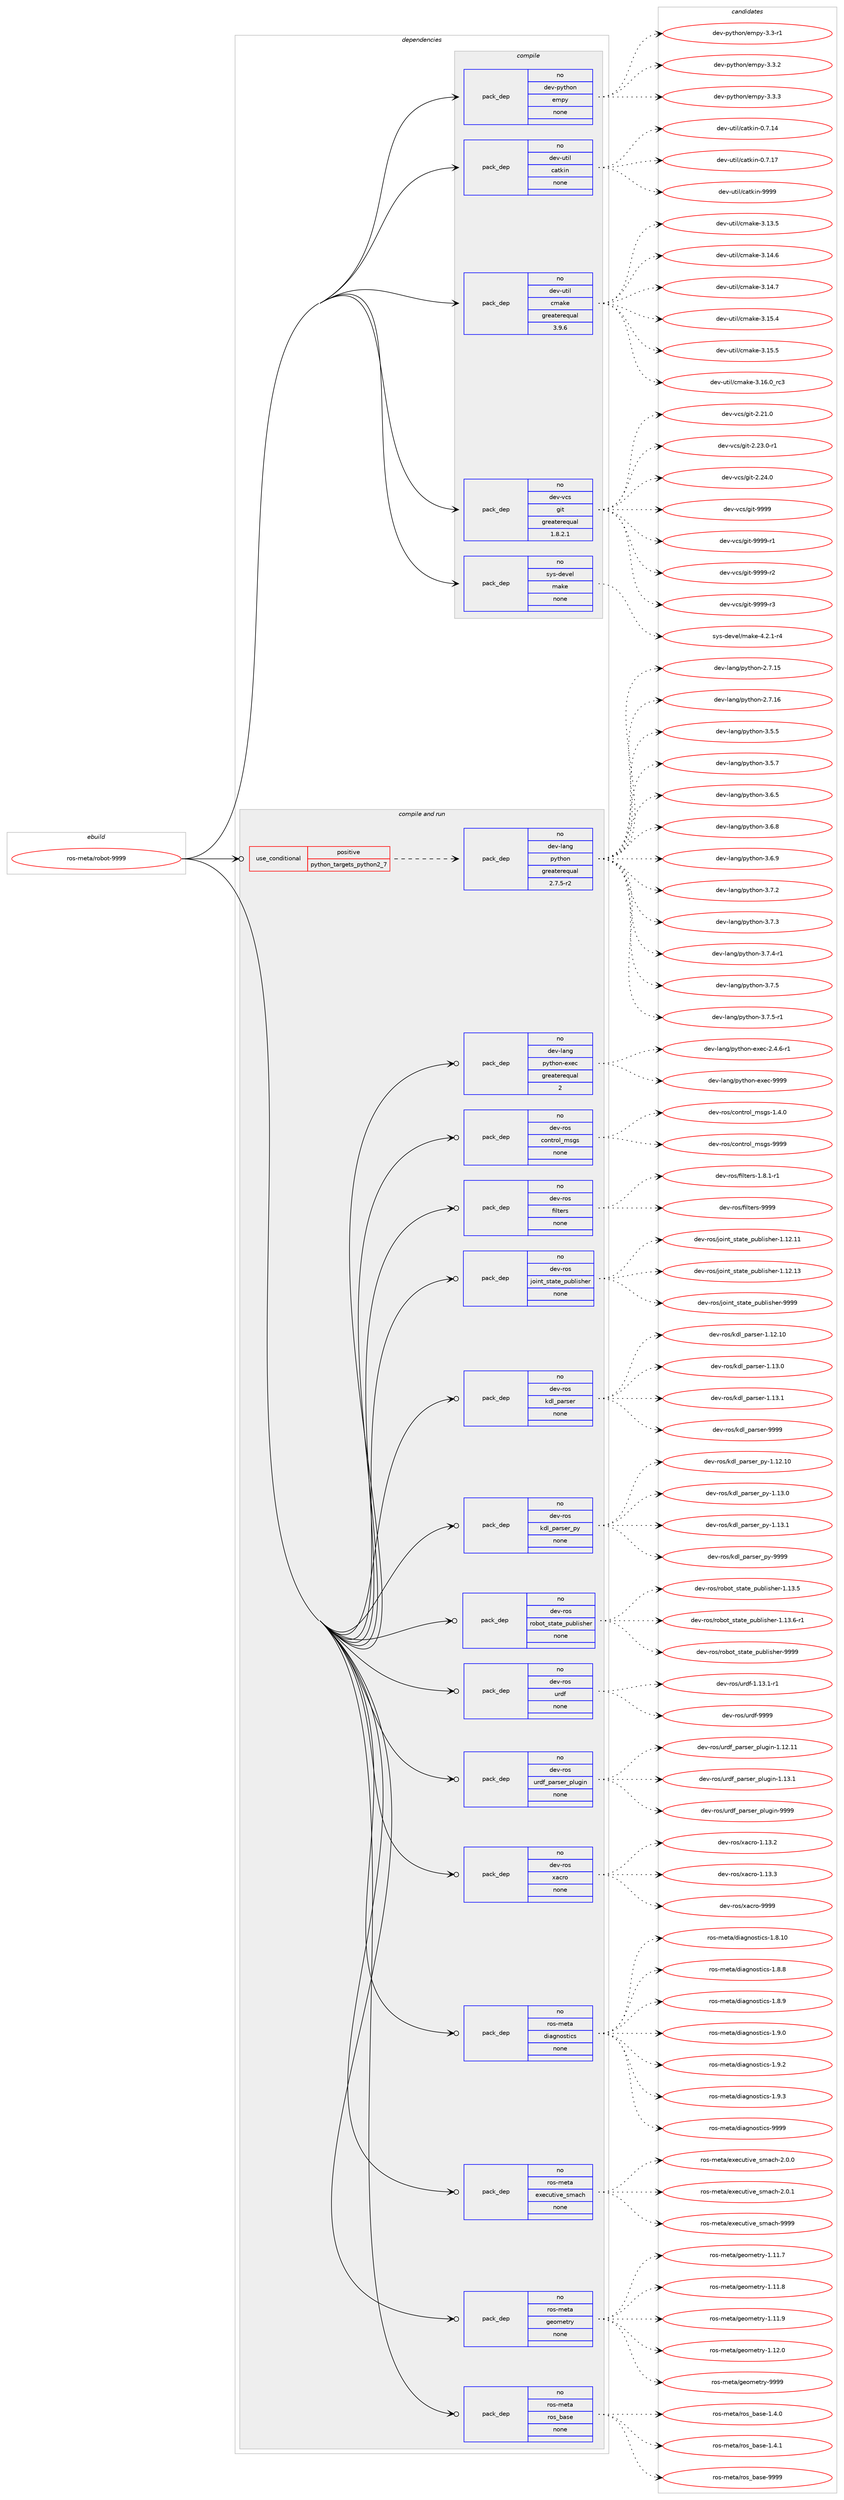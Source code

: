 digraph prolog {

# *************
# Graph options
# *************

newrank=true;
concentrate=true;
compound=true;
graph [rankdir=LR,fontname=Helvetica,fontsize=10,ranksep=1.5];#, ranksep=2.5, nodesep=0.2];
edge  [arrowhead=vee];
node  [fontname=Helvetica,fontsize=10];

# **********
# The ebuild
# **********

subgraph cluster_leftcol {
color=gray;
rank=same;
label=<<i>ebuild</i>>;
id [label="ros-meta/robot-9999", color=red, width=4, href="../ros-meta/robot-9999.svg"];
}

# ****************
# The dependencies
# ****************

subgraph cluster_midcol {
color=gray;
label=<<i>dependencies</i>>;
subgraph cluster_compile {
fillcolor="#eeeeee";
style=filled;
label=<<i>compile</i>>;
subgraph pack626279 {
dependency847646 [label=<<TABLE BORDER="0" CELLBORDER="1" CELLSPACING="0" CELLPADDING="4" WIDTH="220"><TR><TD ROWSPAN="6" CELLPADDING="30">pack_dep</TD></TR><TR><TD WIDTH="110">no</TD></TR><TR><TD>dev-python</TD></TR><TR><TD>empy</TD></TR><TR><TD>none</TD></TR><TR><TD></TD></TR></TABLE>>, shape=none, color=blue];
}
id:e -> dependency847646:w [weight=20,style="solid",arrowhead="vee"];
subgraph pack626280 {
dependency847647 [label=<<TABLE BORDER="0" CELLBORDER="1" CELLSPACING="0" CELLPADDING="4" WIDTH="220"><TR><TD ROWSPAN="6" CELLPADDING="30">pack_dep</TD></TR><TR><TD WIDTH="110">no</TD></TR><TR><TD>dev-util</TD></TR><TR><TD>catkin</TD></TR><TR><TD>none</TD></TR><TR><TD></TD></TR></TABLE>>, shape=none, color=blue];
}
id:e -> dependency847647:w [weight=20,style="solid",arrowhead="vee"];
subgraph pack626281 {
dependency847648 [label=<<TABLE BORDER="0" CELLBORDER="1" CELLSPACING="0" CELLPADDING="4" WIDTH="220"><TR><TD ROWSPAN="6" CELLPADDING="30">pack_dep</TD></TR><TR><TD WIDTH="110">no</TD></TR><TR><TD>dev-util</TD></TR><TR><TD>cmake</TD></TR><TR><TD>greaterequal</TD></TR><TR><TD>3.9.6</TD></TR></TABLE>>, shape=none, color=blue];
}
id:e -> dependency847648:w [weight=20,style="solid",arrowhead="vee"];
subgraph pack626282 {
dependency847649 [label=<<TABLE BORDER="0" CELLBORDER="1" CELLSPACING="0" CELLPADDING="4" WIDTH="220"><TR><TD ROWSPAN="6" CELLPADDING="30">pack_dep</TD></TR><TR><TD WIDTH="110">no</TD></TR><TR><TD>dev-vcs</TD></TR><TR><TD>git</TD></TR><TR><TD>greaterequal</TD></TR><TR><TD>1.8.2.1</TD></TR></TABLE>>, shape=none, color=blue];
}
id:e -> dependency847649:w [weight=20,style="solid",arrowhead="vee"];
subgraph pack626283 {
dependency847650 [label=<<TABLE BORDER="0" CELLBORDER="1" CELLSPACING="0" CELLPADDING="4" WIDTH="220"><TR><TD ROWSPAN="6" CELLPADDING="30">pack_dep</TD></TR><TR><TD WIDTH="110">no</TD></TR><TR><TD>sys-devel</TD></TR><TR><TD>make</TD></TR><TR><TD>none</TD></TR><TR><TD></TD></TR></TABLE>>, shape=none, color=blue];
}
id:e -> dependency847650:w [weight=20,style="solid",arrowhead="vee"];
}
subgraph cluster_compileandrun {
fillcolor="#eeeeee";
style=filled;
label=<<i>compile and run</i>>;
subgraph cond206433 {
dependency847651 [label=<<TABLE BORDER="0" CELLBORDER="1" CELLSPACING="0" CELLPADDING="4"><TR><TD ROWSPAN="3" CELLPADDING="10">use_conditional</TD></TR><TR><TD>positive</TD></TR><TR><TD>python_targets_python2_7</TD></TR></TABLE>>, shape=none, color=red];
subgraph pack626284 {
dependency847652 [label=<<TABLE BORDER="0" CELLBORDER="1" CELLSPACING="0" CELLPADDING="4" WIDTH="220"><TR><TD ROWSPAN="6" CELLPADDING="30">pack_dep</TD></TR><TR><TD WIDTH="110">no</TD></TR><TR><TD>dev-lang</TD></TR><TR><TD>python</TD></TR><TR><TD>greaterequal</TD></TR><TR><TD>2.7.5-r2</TD></TR></TABLE>>, shape=none, color=blue];
}
dependency847651:e -> dependency847652:w [weight=20,style="dashed",arrowhead="vee"];
}
id:e -> dependency847651:w [weight=20,style="solid",arrowhead="odotvee"];
subgraph pack626285 {
dependency847653 [label=<<TABLE BORDER="0" CELLBORDER="1" CELLSPACING="0" CELLPADDING="4" WIDTH="220"><TR><TD ROWSPAN="6" CELLPADDING="30">pack_dep</TD></TR><TR><TD WIDTH="110">no</TD></TR><TR><TD>dev-lang</TD></TR><TR><TD>python-exec</TD></TR><TR><TD>greaterequal</TD></TR><TR><TD>2</TD></TR></TABLE>>, shape=none, color=blue];
}
id:e -> dependency847653:w [weight=20,style="solid",arrowhead="odotvee"];
subgraph pack626286 {
dependency847654 [label=<<TABLE BORDER="0" CELLBORDER="1" CELLSPACING="0" CELLPADDING="4" WIDTH="220"><TR><TD ROWSPAN="6" CELLPADDING="30">pack_dep</TD></TR><TR><TD WIDTH="110">no</TD></TR><TR><TD>dev-ros</TD></TR><TR><TD>control_msgs</TD></TR><TR><TD>none</TD></TR><TR><TD></TD></TR></TABLE>>, shape=none, color=blue];
}
id:e -> dependency847654:w [weight=20,style="solid",arrowhead="odotvee"];
subgraph pack626287 {
dependency847655 [label=<<TABLE BORDER="0" CELLBORDER="1" CELLSPACING="0" CELLPADDING="4" WIDTH="220"><TR><TD ROWSPAN="6" CELLPADDING="30">pack_dep</TD></TR><TR><TD WIDTH="110">no</TD></TR><TR><TD>dev-ros</TD></TR><TR><TD>filters</TD></TR><TR><TD>none</TD></TR><TR><TD></TD></TR></TABLE>>, shape=none, color=blue];
}
id:e -> dependency847655:w [weight=20,style="solid",arrowhead="odotvee"];
subgraph pack626288 {
dependency847656 [label=<<TABLE BORDER="0" CELLBORDER="1" CELLSPACING="0" CELLPADDING="4" WIDTH="220"><TR><TD ROWSPAN="6" CELLPADDING="30">pack_dep</TD></TR><TR><TD WIDTH="110">no</TD></TR><TR><TD>dev-ros</TD></TR><TR><TD>joint_state_publisher</TD></TR><TR><TD>none</TD></TR><TR><TD></TD></TR></TABLE>>, shape=none, color=blue];
}
id:e -> dependency847656:w [weight=20,style="solid",arrowhead="odotvee"];
subgraph pack626289 {
dependency847657 [label=<<TABLE BORDER="0" CELLBORDER="1" CELLSPACING="0" CELLPADDING="4" WIDTH="220"><TR><TD ROWSPAN="6" CELLPADDING="30">pack_dep</TD></TR><TR><TD WIDTH="110">no</TD></TR><TR><TD>dev-ros</TD></TR><TR><TD>kdl_parser</TD></TR><TR><TD>none</TD></TR><TR><TD></TD></TR></TABLE>>, shape=none, color=blue];
}
id:e -> dependency847657:w [weight=20,style="solid",arrowhead="odotvee"];
subgraph pack626290 {
dependency847658 [label=<<TABLE BORDER="0" CELLBORDER="1" CELLSPACING="0" CELLPADDING="4" WIDTH="220"><TR><TD ROWSPAN="6" CELLPADDING="30">pack_dep</TD></TR><TR><TD WIDTH="110">no</TD></TR><TR><TD>dev-ros</TD></TR><TR><TD>kdl_parser_py</TD></TR><TR><TD>none</TD></TR><TR><TD></TD></TR></TABLE>>, shape=none, color=blue];
}
id:e -> dependency847658:w [weight=20,style="solid",arrowhead="odotvee"];
subgraph pack626291 {
dependency847659 [label=<<TABLE BORDER="0" CELLBORDER="1" CELLSPACING="0" CELLPADDING="4" WIDTH="220"><TR><TD ROWSPAN="6" CELLPADDING="30">pack_dep</TD></TR><TR><TD WIDTH="110">no</TD></TR><TR><TD>dev-ros</TD></TR><TR><TD>robot_state_publisher</TD></TR><TR><TD>none</TD></TR><TR><TD></TD></TR></TABLE>>, shape=none, color=blue];
}
id:e -> dependency847659:w [weight=20,style="solid",arrowhead="odotvee"];
subgraph pack626292 {
dependency847660 [label=<<TABLE BORDER="0" CELLBORDER="1" CELLSPACING="0" CELLPADDING="4" WIDTH="220"><TR><TD ROWSPAN="6" CELLPADDING="30">pack_dep</TD></TR><TR><TD WIDTH="110">no</TD></TR><TR><TD>dev-ros</TD></TR><TR><TD>urdf</TD></TR><TR><TD>none</TD></TR><TR><TD></TD></TR></TABLE>>, shape=none, color=blue];
}
id:e -> dependency847660:w [weight=20,style="solid",arrowhead="odotvee"];
subgraph pack626293 {
dependency847661 [label=<<TABLE BORDER="0" CELLBORDER="1" CELLSPACING="0" CELLPADDING="4" WIDTH="220"><TR><TD ROWSPAN="6" CELLPADDING="30">pack_dep</TD></TR><TR><TD WIDTH="110">no</TD></TR><TR><TD>dev-ros</TD></TR><TR><TD>urdf_parser_plugin</TD></TR><TR><TD>none</TD></TR><TR><TD></TD></TR></TABLE>>, shape=none, color=blue];
}
id:e -> dependency847661:w [weight=20,style="solid",arrowhead="odotvee"];
subgraph pack626294 {
dependency847662 [label=<<TABLE BORDER="0" CELLBORDER="1" CELLSPACING="0" CELLPADDING="4" WIDTH="220"><TR><TD ROWSPAN="6" CELLPADDING="30">pack_dep</TD></TR><TR><TD WIDTH="110">no</TD></TR><TR><TD>dev-ros</TD></TR><TR><TD>xacro</TD></TR><TR><TD>none</TD></TR><TR><TD></TD></TR></TABLE>>, shape=none, color=blue];
}
id:e -> dependency847662:w [weight=20,style="solid",arrowhead="odotvee"];
subgraph pack626295 {
dependency847663 [label=<<TABLE BORDER="0" CELLBORDER="1" CELLSPACING="0" CELLPADDING="4" WIDTH="220"><TR><TD ROWSPAN="6" CELLPADDING="30">pack_dep</TD></TR><TR><TD WIDTH="110">no</TD></TR><TR><TD>ros-meta</TD></TR><TR><TD>diagnostics</TD></TR><TR><TD>none</TD></TR><TR><TD></TD></TR></TABLE>>, shape=none, color=blue];
}
id:e -> dependency847663:w [weight=20,style="solid",arrowhead="odotvee"];
subgraph pack626296 {
dependency847664 [label=<<TABLE BORDER="0" CELLBORDER="1" CELLSPACING="0" CELLPADDING="4" WIDTH="220"><TR><TD ROWSPAN="6" CELLPADDING="30">pack_dep</TD></TR><TR><TD WIDTH="110">no</TD></TR><TR><TD>ros-meta</TD></TR><TR><TD>executive_smach</TD></TR><TR><TD>none</TD></TR><TR><TD></TD></TR></TABLE>>, shape=none, color=blue];
}
id:e -> dependency847664:w [weight=20,style="solid",arrowhead="odotvee"];
subgraph pack626297 {
dependency847665 [label=<<TABLE BORDER="0" CELLBORDER="1" CELLSPACING="0" CELLPADDING="4" WIDTH="220"><TR><TD ROWSPAN="6" CELLPADDING="30">pack_dep</TD></TR><TR><TD WIDTH="110">no</TD></TR><TR><TD>ros-meta</TD></TR><TR><TD>geometry</TD></TR><TR><TD>none</TD></TR><TR><TD></TD></TR></TABLE>>, shape=none, color=blue];
}
id:e -> dependency847665:w [weight=20,style="solid",arrowhead="odotvee"];
subgraph pack626298 {
dependency847666 [label=<<TABLE BORDER="0" CELLBORDER="1" CELLSPACING="0" CELLPADDING="4" WIDTH="220"><TR><TD ROWSPAN="6" CELLPADDING="30">pack_dep</TD></TR><TR><TD WIDTH="110">no</TD></TR><TR><TD>ros-meta</TD></TR><TR><TD>ros_base</TD></TR><TR><TD>none</TD></TR><TR><TD></TD></TR></TABLE>>, shape=none, color=blue];
}
id:e -> dependency847666:w [weight=20,style="solid",arrowhead="odotvee"];
}
subgraph cluster_run {
fillcolor="#eeeeee";
style=filled;
label=<<i>run</i>>;
}
}

# **************
# The candidates
# **************

subgraph cluster_choices {
rank=same;
color=gray;
label=<<i>candidates</i>>;

subgraph choice626279 {
color=black;
nodesep=1;
choice1001011184511212111610411111047101109112121455146514511449 [label="dev-python/empy-3.3-r1", color=red, width=4,href="../dev-python/empy-3.3-r1.svg"];
choice1001011184511212111610411111047101109112121455146514650 [label="dev-python/empy-3.3.2", color=red, width=4,href="../dev-python/empy-3.3.2.svg"];
choice1001011184511212111610411111047101109112121455146514651 [label="dev-python/empy-3.3.3", color=red, width=4,href="../dev-python/empy-3.3.3.svg"];
dependency847646:e -> choice1001011184511212111610411111047101109112121455146514511449:w [style=dotted,weight="100"];
dependency847646:e -> choice1001011184511212111610411111047101109112121455146514650:w [style=dotted,weight="100"];
dependency847646:e -> choice1001011184511212111610411111047101109112121455146514651:w [style=dotted,weight="100"];
}
subgraph choice626280 {
color=black;
nodesep=1;
choice1001011184511711610510847999711610710511045484655464952 [label="dev-util/catkin-0.7.14", color=red, width=4,href="../dev-util/catkin-0.7.14.svg"];
choice1001011184511711610510847999711610710511045484655464955 [label="dev-util/catkin-0.7.17", color=red, width=4,href="../dev-util/catkin-0.7.17.svg"];
choice100101118451171161051084799971161071051104557575757 [label="dev-util/catkin-9999", color=red, width=4,href="../dev-util/catkin-9999.svg"];
dependency847647:e -> choice1001011184511711610510847999711610710511045484655464952:w [style=dotted,weight="100"];
dependency847647:e -> choice1001011184511711610510847999711610710511045484655464955:w [style=dotted,weight="100"];
dependency847647:e -> choice100101118451171161051084799971161071051104557575757:w [style=dotted,weight="100"];
}
subgraph choice626281 {
color=black;
nodesep=1;
choice1001011184511711610510847991099710710145514649514653 [label="dev-util/cmake-3.13.5", color=red, width=4,href="../dev-util/cmake-3.13.5.svg"];
choice1001011184511711610510847991099710710145514649524654 [label="dev-util/cmake-3.14.6", color=red, width=4,href="../dev-util/cmake-3.14.6.svg"];
choice1001011184511711610510847991099710710145514649524655 [label="dev-util/cmake-3.14.7", color=red, width=4,href="../dev-util/cmake-3.14.7.svg"];
choice1001011184511711610510847991099710710145514649534652 [label="dev-util/cmake-3.15.4", color=red, width=4,href="../dev-util/cmake-3.15.4.svg"];
choice1001011184511711610510847991099710710145514649534653 [label="dev-util/cmake-3.15.5", color=red, width=4,href="../dev-util/cmake-3.15.5.svg"];
choice1001011184511711610510847991099710710145514649544648951149951 [label="dev-util/cmake-3.16.0_rc3", color=red, width=4,href="../dev-util/cmake-3.16.0_rc3.svg"];
dependency847648:e -> choice1001011184511711610510847991099710710145514649514653:w [style=dotted,weight="100"];
dependency847648:e -> choice1001011184511711610510847991099710710145514649524654:w [style=dotted,weight="100"];
dependency847648:e -> choice1001011184511711610510847991099710710145514649524655:w [style=dotted,weight="100"];
dependency847648:e -> choice1001011184511711610510847991099710710145514649534652:w [style=dotted,weight="100"];
dependency847648:e -> choice1001011184511711610510847991099710710145514649534653:w [style=dotted,weight="100"];
dependency847648:e -> choice1001011184511711610510847991099710710145514649544648951149951:w [style=dotted,weight="100"];
}
subgraph choice626282 {
color=black;
nodesep=1;
choice10010111845118991154710310511645504650494648 [label="dev-vcs/git-2.21.0", color=red, width=4,href="../dev-vcs/git-2.21.0.svg"];
choice100101118451189911547103105116455046505146484511449 [label="dev-vcs/git-2.23.0-r1", color=red, width=4,href="../dev-vcs/git-2.23.0-r1.svg"];
choice10010111845118991154710310511645504650524648 [label="dev-vcs/git-2.24.0", color=red, width=4,href="../dev-vcs/git-2.24.0.svg"];
choice1001011184511899115471031051164557575757 [label="dev-vcs/git-9999", color=red, width=4,href="../dev-vcs/git-9999.svg"];
choice10010111845118991154710310511645575757574511449 [label="dev-vcs/git-9999-r1", color=red, width=4,href="../dev-vcs/git-9999-r1.svg"];
choice10010111845118991154710310511645575757574511450 [label="dev-vcs/git-9999-r2", color=red, width=4,href="../dev-vcs/git-9999-r2.svg"];
choice10010111845118991154710310511645575757574511451 [label="dev-vcs/git-9999-r3", color=red, width=4,href="../dev-vcs/git-9999-r3.svg"];
dependency847649:e -> choice10010111845118991154710310511645504650494648:w [style=dotted,weight="100"];
dependency847649:e -> choice100101118451189911547103105116455046505146484511449:w [style=dotted,weight="100"];
dependency847649:e -> choice10010111845118991154710310511645504650524648:w [style=dotted,weight="100"];
dependency847649:e -> choice1001011184511899115471031051164557575757:w [style=dotted,weight="100"];
dependency847649:e -> choice10010111845118991154710310511645575757574511449:w [style=dotted,weight="100"];
dependency847649:e -> choice10010111845118991154710310511645575757574511450:w [style=dotted,weight="100"];
dependency847649:e -> choice10010111845118991154710310511645575757574511451:w [style=dotted,weight="100"];
}
subgraph choice626283 {
color=black;
nodesep=1;
choice1151211154510010111810110847109971071014552465046494511452 [label="sys-devel/make-4.2.1-r4", color=red, width=4,href="../sys-devel/make-4.2.1-r4.svg"];
dependency847650:e -> choice1151211154510010111810110847109971071014552465046494511452:w [style=dotted,weight="100"];
}
subgraph choice626284 {
color=black;
nodesep=1;
choice10010111845108971101034711212111610411111045504655464953 [label="dev-lang/python-2.7.15", color=red, width=4,href="../dev-lang/python-2.7.15.svg"];
choice10010111845108971101034711212111610411111045504655464954 [label="dev-lang/python-2.7.16", color=red, width=4,href="../dev-lang/python-2.7.16.svg"];
choice100101118451089711010347112121116104111110455146534653 [label="dev-lang/python-3.5.5", color=red, width=4,href="../dev-lang/python-3.5.5.svg"];
choice100101118451089711010347112121116104111110455146534655 [label="dev-lang/python-3.5.7", color=red, width=4,href="../dev-lang/python-3.5.7.svg"];
choice100101118451089711010347112121116104111110455146544653 [label="dev-lang/python-3.6.5", color=red, width=4,href="../dev-lang/python-3.6.5.svg"];
choice100101118451089711010347112121116104111110455146544656 [label="dev-lang/python-3.6.8", color=red, width=4,href="../dev-lang/python-3.6.8.svg"];
choice100101118451089711010347112121116104111110455146544657 [label="dev-lang/python-3.6.9", color=red, width=4,href="../dev-lang/python-3.6.9.svg"];
choice100101118451089711010347112121116104111110455146554650 [label="dev-lang/python-3.7.2", color=red, width=4,href="../dev-lang/python-3.7.2.svg"];
choice100101118451089711010347112121116104111110455146554651 [label="dev-lang/python-3.7.3", color=red, width=4,href="../dev-lang/python-3.7.3.svg"];
choice1001011184510897110103471121211161041111104551465546524511449 [label="dev-lang/python-3.7.4-r1", color=red, width=4,href="../dev-lang/python-3.7.4-r1.svg"];
choice100101118451089711010347112121116104111110455146554653 [label="dev-lang/python-3.7.5", color=red, width=4,href="../dev-lang/python-3.7.5.svg"];
choice1001011184510897110103471121211161041111104551465546534511449 [label="dev-lang/python-3.7.5-r1", color=red, width=4,href="../dev-lang/python-3.7.5-r1.svg"];
dependency847652:e -> choice10010111845108971101034711212111610411111045504655464953:w [style=dotted,weight="100"];
dependency847652:e -> choice10010111845108971101034711212111610411111045504655464954:w [style=dotted,weight="100"];
dependency847652:e -> choice100101118451089711010347112121116104111110455146534653:w [style=dotted,weight="100"];
dependency847652:e -> choice100101118451089711010347112121116104111110455146534655:w [style=dotted,weight="100"];
dependency847652:e -> choice100101118451089711010347112121116104111110455146544653:w [style=dotted,weight="100"];
dependency847652:e -> choice100101118451089711010347112121116104111110455146544656:w [style=dotted,weight="100"];
dependency847652:e -> choice100101118451089711010347112121116104111110455146544657:w [style=dotted,weight="100"];
dependency847652:e -> choice100101118451089711010347112121116104111110455146554650:w [style=dotted,weight="100"];
dependency847652:e -> choice100101118451089711010347112121116104111110455146554651:w [style=dotted,weight="100"];
dependency847652:e -> choice1001011184510897110103471121211161041111104551465546524511449:w [style=dotted,weight="100"];
dependency847652:e -> choice100101118451089711010347112121116104111110455146554653:w [style=dotted,weight="100"];
dependency847652:e -> choice1001011184510897110103471121211161041111104551465546534511449:w [style=dotted,weight="100"];
}
subgraph choice626285 {
color=black;
nodesep=1;
choice10010111845108971101034711212111610411111045101120101994550465246544511449 [label="dev-lang/python-exec-2.4.6-r1", color=red, width=4,href="../dev-lang/python-exec-2.4.6-r1.svg"];
choice10010111845108971101034711212111610411111045101120101994557575757 [label="dev-lang/python-exec-9999", color=red, width=4,href="../dev-lang/python-exec-9999.svg"];
dependency847653:e -> choice10010111845108971101034711212111610411111045101120101994550465246544511449:w [style=dotted,weight="100"];
dependency847653:e -> choice10010111845108971101034711212111610411111045101120101994557575757:w [style=dotted,weight="100"];
}
subgraph choice626286 {
color=black;
nodesep=1;
choice10010111845114111115479911111011611411110895109115103115454946524648 [label="dev-ros/control_msgs-1.4.0", color=red, width=4,href="../dev-ros/control_msgs-1.4.0.svg"];
choice100101118451141111154799111110116114111108951091151031154557575757 [label="dev-ros/control_msgs-9999", color=red, width=4,href="../dev-ros/control_msgs-9999.svg"];
dependency847654:e -> choice10010111845114111115479911111011611411110895109115103115454946524648:w [style=dotted,weight="100"];
dependency847654:e -> choice100101118451141111154799111110116114111108951091151031154557575757:w [style=dotted,weight="100"];
}
subgraph choice626287 {
color=black;
nodesep=1;
choice10010111845114111115471021051081161011141154549465646494511449 [label="dev-ros/filters-1.8.1-r1", color=red, width=4,href="../dev-ros/filters-1.8.1-r1.svg"];
choice10010111845114111115471021051081161011141154557575757 [label="dev-ros/filters-9999", color=red, width=4,href="../dev-ros/filters-9999.svg"];
dependency847655:e -> choice10010111845114111115471021051081161011141154549465646494511449:w [style=dotted,weight="100"];
dependency847655:e -> choice10010111845114111115471021051081161011141154557575757:w [style=dotted,weight="100"];
}
subgraph choice626288 {
color=black;
nodesep=1;
choice1001011184511411111547106111105110116951151169711610195112117981081051151041011144549464950464949 [label="dev-ros/joint_state_publisher-1.12.11", color=red, width=4,href="../dev-ros/joint_state_publisher-1.12.11.svg"];
choice1001011184511411111547106111105110116951151169711610195112117981081051151041011144549464950464951 [label="dev-ros/joint_state_publisher-1.12.13", color=red, width=4,href="../dev-ros/joint_state_publisher-1.12.13.svg"];
choice1001011184511411111547106111105110116951151169711610195112117981081051151041011144557575757 [label="dev-ros/joint_state_publisher-9999", color=red, width=4,href="../dev-ros/joint_state_publisher-9999.svg"];
dependency847656:e -> choice1001011184511411111547106111105110116951151169711610195112117981081051151041011144549464950464949:w [style=dotted,weight="100"];
dependency847656:e -> choice1001011184511411111547106111105110116951151169711610195112117981081051151041011144549464950464951:w [style=dotted,weight="100"];
dependency847656:e -> choice1001011184511411111547106111105110116951151169711610195112117981081051151041011144557575757:w [style=dotted,weight="100"];
}
subgraph choice626289 {
color=black;
nodesep=1;
choice100101118451141111154710710010895112971141151011144549464950464948 [label="dev-ros/kdl_parser-1.12.10", color=red, width=4,href="../dev-ros/kdl_parser-1.12.10.svg"];
choice1001011184511411111547107100108951129711411510111445494649514648 [label="dev-ros/kdl_parser-1.13.0", color=red, width=4,href="../dev-ros/kdl_parser-1.13.0.svg"];
choice1001011184511411111547107100108951129711411510111445494649514649 [label="dev-ros/kdl_parser-1.13.1", color=red, width=4,href="../dev-ros/kdl_parser-1.13.1.svg"];
choice100101118451141111154710710010895112971141151011144557575757 [label="dev-ros/kdl_parser-9999", color=red, width=4,href="../dev-ros/kdl_parser-9999.svg"];
dependency847657:e -> choice100101118451141111154710710010895112971141151011144549464950464948:w [style=dotted,weight="100"];
dependency847657:e -> choice1001011184511411111547107100108951129711411510111445494649514648:w [style=dotted,weight="100"];
dependency847657:e -> choice1001011184511411111547107100108951129711411510111445494649514649:w [style=dotted,weight="100"];
dependency847657:e -> choice100101118451141111154710710010895112971141151011144557575757:w [style=dotted,weight="100"];
}
subgraph choice626290 {
color=black;
nodesep=1;
choice10010111845114111115471071001089511297114115101114951121214549464950464948 [label="dev-ros/kdl_parser_py-1.12.10", color=red, width=4,href="../dev-ros/kdl_parser_py-1.12.10.svg"];
choice100101118451141111154710710010895112971141151011149511212145494649514648 [label="dev-ros/kdl_parser_py-1.13.0", color=red, width=4,href="../dev-ros/kdl_parser_py-1.13.0.svg"];
choice100101118451141111154710710010895112971141151011149511212145494649514649 [label="dev-ros/kdl_parser_py-1.13.1", color=red, width=4,href="../dev-ros/kdl_parser_py-1.13.1.svg"];
choice10010111845114111115471071001089511297114115101114951121214557575757 [label="dev-ros/kdl_parser_py-9999", color=red, width=4,href="../dev-ros/kdl_parser_py-9999.svg"];
dependency847658:e -> choice10010111845114111115471071001089511297114115101114951121214549464950464948:w [style=dotted,weight="100"];
dependency847658:e -> choice100101118451141111154710710010895112971141151011149511212145494649514648:w [style=dotted,weight="100"];
dependency847658:e -> choice100101118451141111154710710010895112971141151011149511212145494649514649:w [style=dotted,weight="100"];
dependency847658:e -> choice10010111845114111115471071001089511297114115101114951121214557575757:w [style=dotted,weight="100"];
}
subgraph choice626291 {
color=black;
nodesep=1;
choice1001011184511411111547114111981111169511511697116101951121179810810511510410111445494649514653 [label="dev-ros/robot_state_publisher-1.13.5", color=red, width=4,href="../dev-ros/robot_state_publisher-1.13.5.svg"];
choice10010111845114111115471141119811111695115116971161019511211798108105115104101114454946495146544511449 [label="dev-ros/robot_state_publisher-1.13.6-r1", color=red, width=4,href="../dev-ros/robot_state_publisher-1.13.6-r1.svg"];
choice100101118451141111154711411198111116951151169711610195112117981081051151041011144557575757 [label="dev-ros/robot_state_publisher-9999", color=red, width=4,href="../dev-ros/robot_state_publisher-9999.svg"];
dependency847659:e -> choice1001011184511411111547114111981111169511511697116101951121179810810511510410111445494649514653:w [style=dotted,weight="100"];
dependency847659:e -> choice10010111845114111115471141119811111695115116971161019511211798108105115104101114454946495146544511449:w [style=dotted,weight="100"];
dependency847659:e -> choice100101118451141111154711411198111116951151169711610195112117981081051151041011144557575757:w [style=dotted,weight="100"];
}
subgraph choice626292 {
color=black;
nodesep=1;
choice1001011184511411111547117114100102454946495146494511449 [label="dev-ros/urdf-1.13.1-r1", color=red, width=4,href="../dev-ros/urdf-1.13.1-r1.svg"];
choice10010111845114111115471171141001024557575757 [label="dev-ros/urdf-9999", color=red, width=4,href="../dev-ros/urdf-9999.svg"];
dependency847660:e -> choice1001011184511411111547117114100102454946495146494511449:w [style=dotted,weight="100"];
dependency847660:e -> choice10010111845114111115471171141001024557575757:w [style=dotted,weight="100"];
}
subgraph choice626293 {
color=black;
nodesep=1;
choice10010111845114111115471171141001029511297114115101114951121081171031051104549464950464949 [label="dev-ros/urdf_parser_plugin-1.12.11", color=red, width=4,href="../dev-ros/urdf_parser_plugin-1.12.11.svg"];
choice100101118451141111154711711410010295112971141151011149511210811710310511045494649514649 [label="dev-ros/urdf_parser_plugin-1.13.1", color=red, width=4,href="../dev-ros/urdf_parser_plugin-1.13.1.svg"];
choice10010111845114111115471171141001029511297114115101114951121081171031051104557575757 [label="dev-ros/urdf_parser_plugin-9999", color=red, width=4,href="../dev-ros/urdf_parser_plugin-9999.svg"];
dependency847661:e -> choice10010111845114111115471171141001029511297114115101114951121081171031051104549464950464949:w [style=dotted,weight="100"];
dependency847661:e -> choice100101118451141111154711711410010295112971141151011149511210811710310511045494649514649:w [style=dotted,weight="100"];
dependency847661:e -> choice10010111845114111115471171141001029511297114115101114951121081171031051104557575757:w [style=dotted,weight="100"];
}
subgraph choice626294 {
color=black;
nodesep=1;
choice1001011184511411111547120979911411145494649514650 [label="dev-ros/xacro-1.13.2", color=red, width=4,href="../dev-ros/xacro-1.13.2.svg"];
choice1001011184511411111547120979911411145494649514651 [label="dev-ros/xacro-1.13.3", color=red, width=4,href="../dev-ros/xacro-1.13.3.svg"];
choice100101118451141111154712097991141114557575757 [label="dev-ros/xacro-9999", color=red, width=4,href="../dev-ros/xacro-9999.svg"];
dependency847662:e -> choice1001011184511411111547120979911411145494649514650:w [style=dotted,weight="100"];
dependency847662:e -> choice1001011184511411111547120979911411145494649514651:w [style=dotted,weight="100"];
dependency847662:e -> choice100101118451141111154712097991141114557575757:w [style=dotted,weight="100"];
}
subgraph choice626295 {
color=black;
nodesep=1;
choice114111115451091011169747100105971031101111151161059911545494656464948 [label="ros-meta/diagnostics-1.8.10", color=red, width=4,href="../ros-meta/diagnostics-1.8.10.svg"];
choice1141111154510910111697471001059710311011111511610599115454946564656 [label="ros-meta/diagnostics-1.8.8", color=red, width=4,href="../ros-meta/diagnostics-1.8.8.svg"];
choice1141111154510910111697471001059710311011111511610599115454946564657 [label="ros-meta/diagnostics-1.8.9", color=red, width=4,href="../ros-meta/diagnostics-1.8.9.svg"];
choice1141111154510910111697471001059710311011111511610599115454946574648 [label="ros-meta/diagnostics-1.9.0", color=red, width=4,href="../ros-meta/diagnostics-1.9.0.svg"];
choice1141111154510910111697471001059710311011111511610599115454946574650 [label="ros-meta/diagnostics-1.9.2", color=red, width=4,href="../ros-meta/diagnostics-1.9.2.svg"];
choice1141111154510910111697471001059710311011111511610599115454946574651 [label="ros-meta/diagnostics-1.9.3", color=red, width=4,href="../ros-meta/diagnostics-1.9.3.svg"];
choice11411111545109101116974710010597103110111115116105991154557575757 [label="ros-meta/diagnostics-9999", color=red, width=4,href="../ros-meta/diagnostics-9999.svg"];
dependency847663:e -> choice114111115451091011169747100105971031101111151161059911545494656464948:w [style=dotted,weight="100"];
dependency847663:e -> choice1141111154510910111697471001059710311011111511610599115454946564656:w [style=dotted,weight="100"];
dependency847663:e -> choice1141111154510910111697471001059710311011111511610599115454946564657:w [style=dotted,weight="100"];
dependency847663:e -> choice1141111154510910111697471001059710311011111511610599115454946574648:w [style=dotted,weight="100"];
dependency847663:e -> choice1141111154510910111697471001059710311011111511610599115454946574650:w [style=dotted,weight="100"];
dependency847663:e -> choice1141111154510910111697471001059710311011111511610599115454946574651:w [style=dotted,weight="100"];
dependency847663:e -> choice11411111545109101116974710010597103110111115116105991154557575757:w [style=dotted,weight="100"];
}
subgraph choice626296 {
color=black;
nodesep=1;
choice11411111545109101116974710112010199117116105118101951151099799104455046484648 [label="ros-meta/executive_smach-2.0.0", color=red, width=4,href="../ros-meta/executive_smach-2.0.0.svg"];
choice11411111545109101116974710112010199117116105118101951151099799104455046484649 [label="ros-meta/executive_smach-2.0.1", color=red, width=4,href="../ros-meta/executive_smach-2.0.1.svg"];
choice114111115451091011169747101120101991171161051181019511510997991044557575757 [label="ros-meta/executive_smach-9999", color=red, width=4,href="../ros-meta/executive_smach-9999.svg"];
dependency847664:e -> choice11411111545109101116974710112010199117116105118101951151099799104455046484648:w [style=dotted,weight="100"];
dependency847664:e -> choice11411111545109101116974710112010199117116105118101951151099799104455046484649:w [style=dotted,weight="100"];
dependency847664:e -> choice114111115451091011169747101120101991171161051181019511510997991044557575757:w [style=dotted,weight="100"];
}
subgraph choice626297 {
color=black;
nodesep=1;
choice11411111545109101116974710310111110910111611412145494649494655 [label="ros-meta/geometry-1.11.7", color=red, width=4,href="../ros-meta/geometry-1.11.7.svg"];
choice11411111545109101116974710310111110910111611412145494649494656 [label="ros-meta/geometry-1.11.8", color=red, width=4,href="../ros-meta/geometry-1.11.8.svg"];
choice11411111545109101116974710310111110910111611412145494649494657 [label="ros-meta/geometry-1.11.9", color=red, width=4,href="../ros-meta/geometry-1.11.9.svg"];
choice11411111545109101116974710310111110910111611412145494649504648 [label="ros-meta/geometry-1.12.0", color=red, width=4,href="../ros-meta/geometry-1.12.0.svg"];
choice1141111154510910111697471031011111091011161141214557575757 [label="ros-meta/geometry-9999", color=red, width=4,href="../ros-meta/geometry-9999.svg"];
dependency847665:e -> choice11411111545109101116974710310111110910111611412145494649494655:w [style=dotted,weight="100"];
dependency847665:e -> choice11411111545109101116974710310111110910111611412145494649494656:w [style=dotted,weight="100"];
dependency847665:e -> choice11411111545109101116974710310111110910111611412145494649494657:w [style=dotted,weight="100"];
dependency847665:e -> choice11411111545109101116974710310111110910111611412145494649504648:w [style=dotted,weight="100"];
dependency847665:e -> choice1141111154510910111697471031011111091011161141214557575757:w [style=dotted,weight="100"];
}
subgraph choice626298 {
color=black;
nodesep=1;
choice114111115451091011169747114111115959897115101454946524648 [label="ros-meta/ros_base-1.4.0", color=red, width=4,href="../ros-meta/ros_base-1.4.0.svg"];
choice114111115451091011169747114111115959897115101454946524649 [label="ros-meta/ros_base-1.4.1", color=red, width=4,href="../ros-meta/ros_base-1.4.1.svg"];
choice1141111154510910111697471141111159598971151014557575757 [label="ros-meta/ros_base-9999", color=red, width=4,href="../ros-meta/ros_base-9999.svg"];
dependency847666:e -> choice114111115451091011169747114111115959897115101454946524648:w [style=dotted,weight="100"];
dependency847666:e -> choice114111115451091011169747114111115959897115101454946524649:w [style=dotted,weight="100"];
dependency847666:e -> choice1141111154510910111697471141111159598971151014557575757:w [style=dotted,weight="100"];
}
}

}
